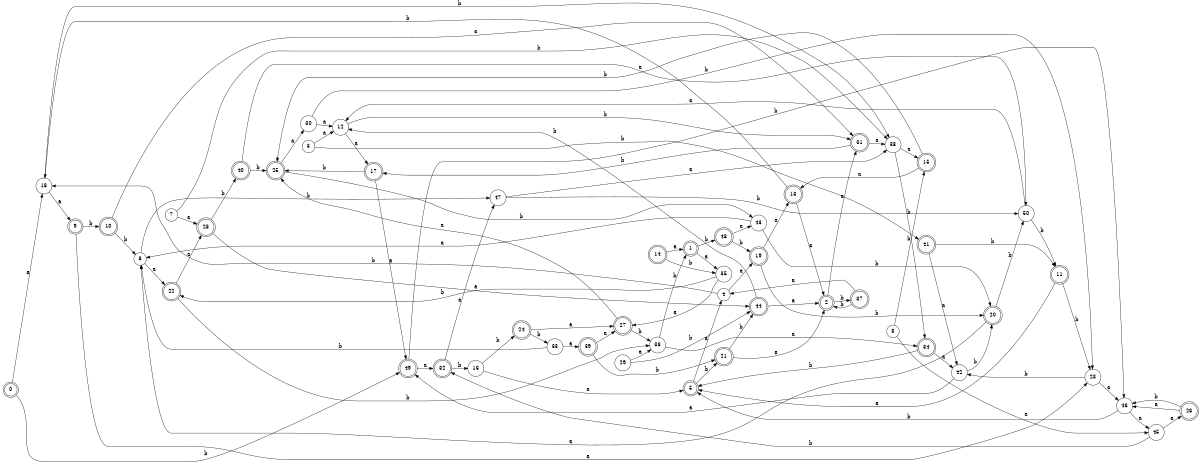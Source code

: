 digraph n41_4 {
__start0 [label="" shape="none"];

rankdir=LR;
size="8,5";

s0 [style="rounded,filled", color="black", fillcolor="white" shape="doublecircle", label="0"];
s1 [style="rounded,filled", color="black", fillcolor="white" shape="doublecircle", label="1"];
s2 [style="rounded,filled", color="black", fillcolor="white" shape="doublecircle", label="2"];
s3 [style="filled", color="black", fillcolor="white" shape="circle", label="3"];
s4 [style="filled", color="black", fillcolor="white" shape="circle", label="4"];
s5 [style="rounded,filled", color="black", fillcolor="white" shape="doublecircle", label="5"];
s6 [style="filled", color="black", fillcolor="white" shape="circle", label="6"];
s7 [style="filled", color="black", fillcolor="white" shape="circle", label="7"];
s8 [style="filled", color="black", fillcolor="white" shape="circle", label="8"];
s9 [style="rounded,filled", color="black", fillcolor="white" shape="doublecircle", label="9"];
s10 [style="rounded,filled", color="black", fillcolor="white" shape="doublecircle", label="10"];
s11 [style="rounded,filled", color="black", fillcolor="white" shape="doublecircle", label="11"];
s12 [style="filled", color="black", fillcolor="white" shape="circle", label="12"];
s13 [style="rounded,filled", color="black", fillcolor="white" shape="doublecircle", label="13"];
s14 [style="rounded,filled", color="black", fillcolor="white" shape="doublecircle", label="14"];
s15 [style="rounded,filled", color="black", fillcolor="white" shape="doublecircle", label="15"];
s16 [style="filled", color="black", fillcolor="white" shape="circle", label="16"];
s17 [style="rounded,filled", color="black", fillcolor="white" shape="doublecircle", label="17"];
s18 [style="filled", color="black", fillcolor="white" shape="circle", label="18"];
s19 [style="rounded,filled", color="black", fillcolor="white" shape="doublecircle", label="19"];
s20 [style="rounded,filled", color="black", fillcolor="white" shape="doublecircle", label="20"];
s21 [style="rounded,filled", color="black", fillcolor="white" shape="doublecircle", label="21"];
s22 [style="rounded,filled", color="black", fillcolor="white" shape="doublecircle", label="22"];
s23 [style="filled", color="black", fillcolor="white" shape="circle", label="23"];
s24 [style="rounded,filled", color="black", fillcolor="white" shape="doublecircle", label="24"];
s25 [style="rounded,filled", color="black", fillcolor="white" shape="doublecircle", label="25"];
s26 [style="rounded,filled", color="black", fillcolor="white" shape="doublecircle", label="26"];
s27 [style="rounded,filled", color="black", fillcolor="white" shape="doublecircle", label="27"];
s28 [style="rounded,filled", color="black", fillcolor="white" shape="doublecircle", label="28"];
s29 [style="filled", color="black", fillcolor="white" shape="circle", label="29"];
s30 [style="filled", color="black", fillcolor="white" shape="circle", label="30"];
s31 [style="rounded,filled", color="black", fillcolor="white" shape="doublecircle", label="31"];
s32 [style="rounded,filled", color="black", fillcolor="white" shape="doublecircle", label="32"];
s33 [style="filled", color="black", fillcolor="white" shape="circle", label="33"];
s34 [style="rounded,filled", color="black", fillcolor="white" shape="doublecircle", label="34"];
s35 [style="filled", color="black", fillcolor="white" shape="circle", label="35"];
s36 [style="filled", color="black", fillcolor="white" shape="circle", label="36"];
s37 [style="rounded,filled", color="black", fillcolor="white" shape="doublecircle", label="37"];
s38 [style="filled", color="black", fillcolor="white" shape="circle", label="38"];
s39 [style="rounded,filled", color="black", fillcolor="white" shape="doublecircle", label="39"];
s40 [style="rounded,filled", color="black", fillcolor="white" shape="doublecircle", label="40"];
s41 [style="rounded,filled", color="black", fillcolor="white" shape="doublecircle", label="41"];
s42 [style="filled", color="black", fillcolor="white" shape="circle", label="42"];
s43 [style="filled", color="black", fillcolor="white" shape="circle", label="43"];
s44 [style="rounded,filled", color="black", fillcolor="white" shape="doublecircle", label="44"];
s45 [style="filled", color="black", fillcolor="white" shape="circle", label="45"];
s46 [style="filled", color="black", fillcolor="white" shape="circle", label="46"];
s47 [style="filled", color="black", fillcolor="white" shape="circle", label="47"];
s48 [style="rounded,filled", color="black", fillcolor="white" shape="doublecircle", label="48"];
s49 [style="rounded,filled", color="black", fillcolor="white" shape="doublecircle", label="49"];
s50 [style="filled", color="black", fillcolor="white" shape="circle", label="50"];
s0 -> s18 [label="a"];
s0 -> s49 [label="b"];
s1 -> s35 [label="a"];
s1 -> s48 [label="b"];
s2 -> s31 [label="a"];
s2 -> s37 [label="b"];
s3 -> s12 [label="a"];
s3 -> s41 [label="b"];
s4 -> s19 [label="a"];
s4 -> s18 [label="b"];
s5 -> s4 [label="a"];
s5 -> s21 [label="b"];
s6 -> s22 [label="a"];
s6 -> s47 [label="b"];
s7 -> s28 [label="a"];
s7 -> s38 [label="b"];
s8 -> s45 [label="a"];
s8 -> s15 [label="b"];
s9 -> s23 [label="a"];
s9 -> s10 [label="b"];
s10 -> s31 [label="a"];
s10 -> s6 [label="b"];
s11 -> s5 [label="a"];
s11 -> s23 [label="b"];
s12 -> s17 [label="a"];
s12 -> s31 [label="b"];
s13 -> s2 [label="a"];
s13 -> s18 [label="b"];
s14 -> s1 [label="a"];
s14 -> s35 [label="b"];
s15 -> s13 [label="a"];
s15 -> s25 [label="b"];
s16 -> s5 [label="a"];
s16 -> s24 [label="b"];
s17 -> s49 [label="a"];
s17 -> s25 [label="b"];
s18 -> s9 [label="a"];
s18 -> s38 [label="b"];
s19 -> s13 [label="a"];
s19 -> s20 [label="b"];
s20 -> s6 [label="a"];
s20 -> s50 [label="b"];
s21 -> s2 [label="a"];
s21 -> s44 [label="b"];
s22 -> s28 [label="a"];
s22 -> s36 [label="b"];
s23 -> s46 [label="a"];
s23 -> s42 [label="b"];
s24 -> s27 [label="a"];
s24 -> s33 [label="b"];
s25 -> s30 [label="a"];
s25 -> s43 [label="b"];
s26 -> s46 [label="a"];
s26 -> s46 [label="b"];
s27 -> s25 [label="a"];
s27 -> s36 [label="b"];
s28 -> s44 [label="a"];
s28 -> s40 [label="b"];
s29 -> s36 [label="a"];
s29 -> s44 [label="b"];
s30 -> s12 [label="a"];
s30 -> s23 [label="b"];
s31 -> s38 [label="a"];
s31 -> s17 [label="b"];
s32 -> s47 [label="a"];
s32 -> s16 [label="b"];
s33 -> s39 [label="a"];
s33 -> s6 [label="b"];
s34 -> s42 [label="a"];
s34 -> s5 [label="b"];
s35 -> s27 [label="a"];
s35 -> s22 [label="b"];
s36 -> s34 [label="a"];
s36 -> s1 [label="b"];
s37 -> s4 [label="a"];
s37 -> s2 [label="b"];
s38 -> s15 [label="a"];
s38 -> s34 [label="b"];
s39 -> s27 [label="a"];
s39 -> s21 [label="b"];
s40 -> s50 [label="a"];
s40 -> s25 [label="b"];
s41 -> s42 [label="a"];
s41 -> s11 [label="b"];
s42 -> s49 [label="a"];
s42 -> s20 [label="b"];
s43 -> s6 [label="a"];
s43 -> s20 [label="b"];
s44 -> s2 [label="a"];
s44 -> s12 [label="b"];
s45 -> s26 [label="a"];
s45 -> s32 [label="b"];
s46 -> s45 [label="a"];
s46 -> s5 [label="b"];
s47 -> s38 [label="a"];
s47 -> s50 [label="b"];
s48 -> s43 [label="a"];
s48 -> s19 [label="b"];
s49 -> s32 [label="a"];
s49 -> s46 [label="b"];
s50 -> s12 [label="a"];
s50 -> s11 [label="b"];

}